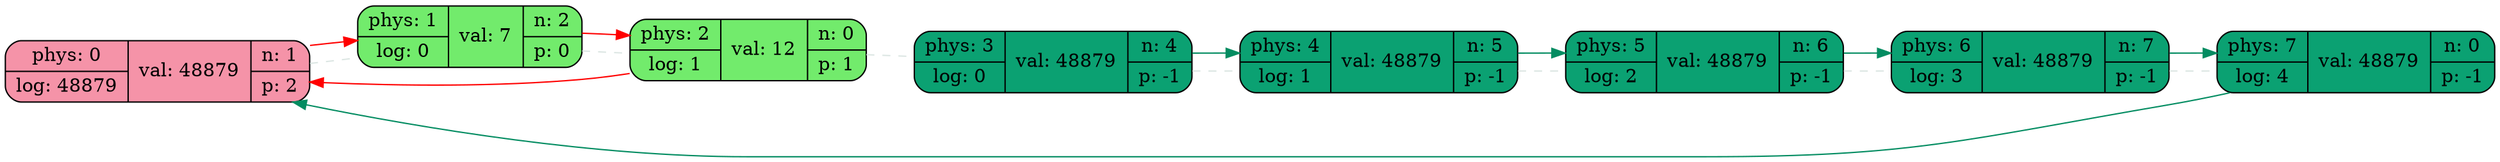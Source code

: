 digraph structs {
	rankdir=LR;
	label0[shape=record, style="rounded, filled", fillcolor="#f593a8", label="{{phys: 0 | log: 48879} | val: 48879 | {n: 1 | p: 2} }"];
	label1[shape=record, style="rounded, filled", fillcolor="#72eb6c", label="{{phys: 1 | log: 0} | val: 7 | {n: 2 | p: 0} }"];
	label2[shape=record, style="rounded, filled", fillcolor="#72eb6c", label="{{phys: 2 | log: 1} | val: 12 | {n: 0 | p: 1} }"];
	label3[shape=record, style="rounded, filled", fillcolor="#0ba172", label="{{phys: 3 | log: 0} | val: 48879 | {n: 4 | p: -1} }"];
	label4[shape=record, style="rounded, filled", fillcolor="#0ba172", label="{{phys: 4 | log: 1} | val: 48879 | {n: 5 | p: -1} }"];
	label5[shape=record, style="rounded, filled", fillcolor="#0ba172", label="{{phys: 5 | log: 2} | val: 48879 | {n: 6 | p: -1} }"];
	label6[shape=record, style="rounded, filled", fillcolor="#0ba172", label="{{phys: 6 | log: 3} | val: 48879 | {n: 7 | p: -1} }"];
	label7[shape=record, style="rounded, filled", fillcolor="#0ba172", label="{{phys: 7 | log: 4} | val: 48879 | {n: 0 | p: -1} }"];
	label0->label1 [color="#dce6e3", style="dashed",arrowhead="none"]	label1->label2 [color="#dce6e3", style="dashed",arrowhead="none"]	label2->label3 [color="#dce6e3", style="dashed",arrowhead="none"]	label3->label4 [color="#dce6e3", style="dashed",arrowhead="none"]	label4->label5 [color="#dce6e3", style="dashed",arrowhead="none"]	label5->label6 [color="#dce6e3", style="dashed",arrowhead="none"]	label6->label7 [color="#dce6e3", style="dashed",arrowhead="none"]	label0->label1 [color="red"]
	label1->label2 [color="red"]
	label2->label0 [color="red"]
	label3->label4 [color="#038c61"]
	label4->label5 [color="#038c61"]
	label5->label6 [color="#038c61"]
	label6->label7 [color="#038c61"]
	label7->label0 [color="#038c61"]
}